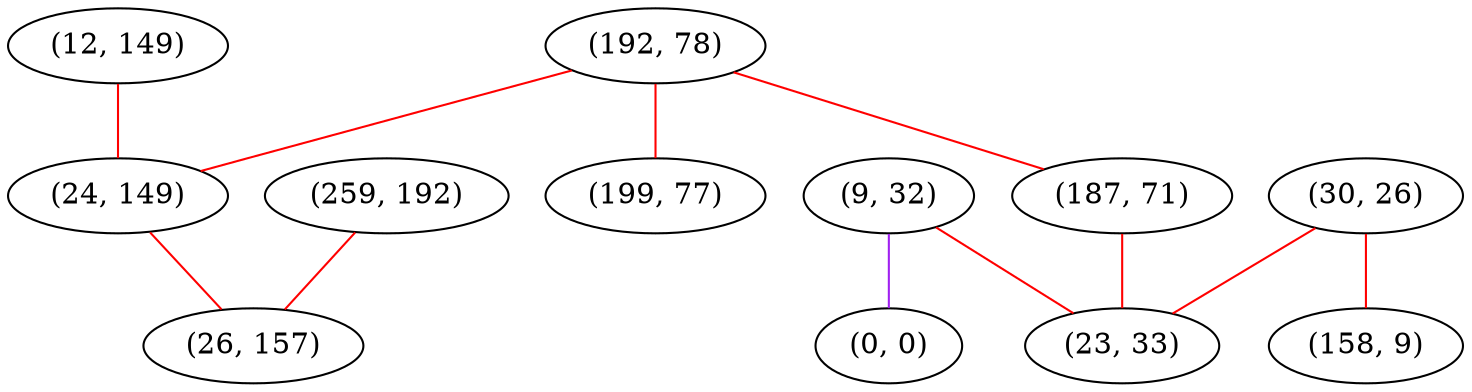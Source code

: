 graph "" {
"(12, 149)";
"(9, 32)";
"(30, 26)";
"(259, 192)";
"(192, 78)";
"(158, 9)";
"(199, 77)";
"(187, 71)";
"(0, 0)";
"(23, 33)";
"(24, 149)";
"(26, 157)";
"(12, 149)" -- "(24, 149)"  [color=red, key=0, weight=1];
"(9, 32)" -- "(0, 0)"  [color=purple, key=0, weight=4];
"(9, 32)" -- "(23, 33)"  [color=red, key=0, weight=1];
"(30, 26)" -- "(158, 9)"  [color=red, key=0, weight=1];
"(30, 26)" -- "(23, 33)"  [color=red, key=0, weight=1];
"(259, 192)" -- "(26, 157)"  [color=red, key=0, weight=1];
"(192, 78)" -- "(187, 71)"  [color=red, key=0, weight=1];
"(192, 78)" -- "(199, 77)"  [color=red, key=0, weight=1];
"(192, 78)" -- "(24, 149)"  [color=red, key=0, weight=1];
"(187, 71)" -- "(23, 33)"  [color=red, key=0, weight=1];
"(24, 149)" -- "(26, 157)"  [color=red, key=0, weight=1];
}
